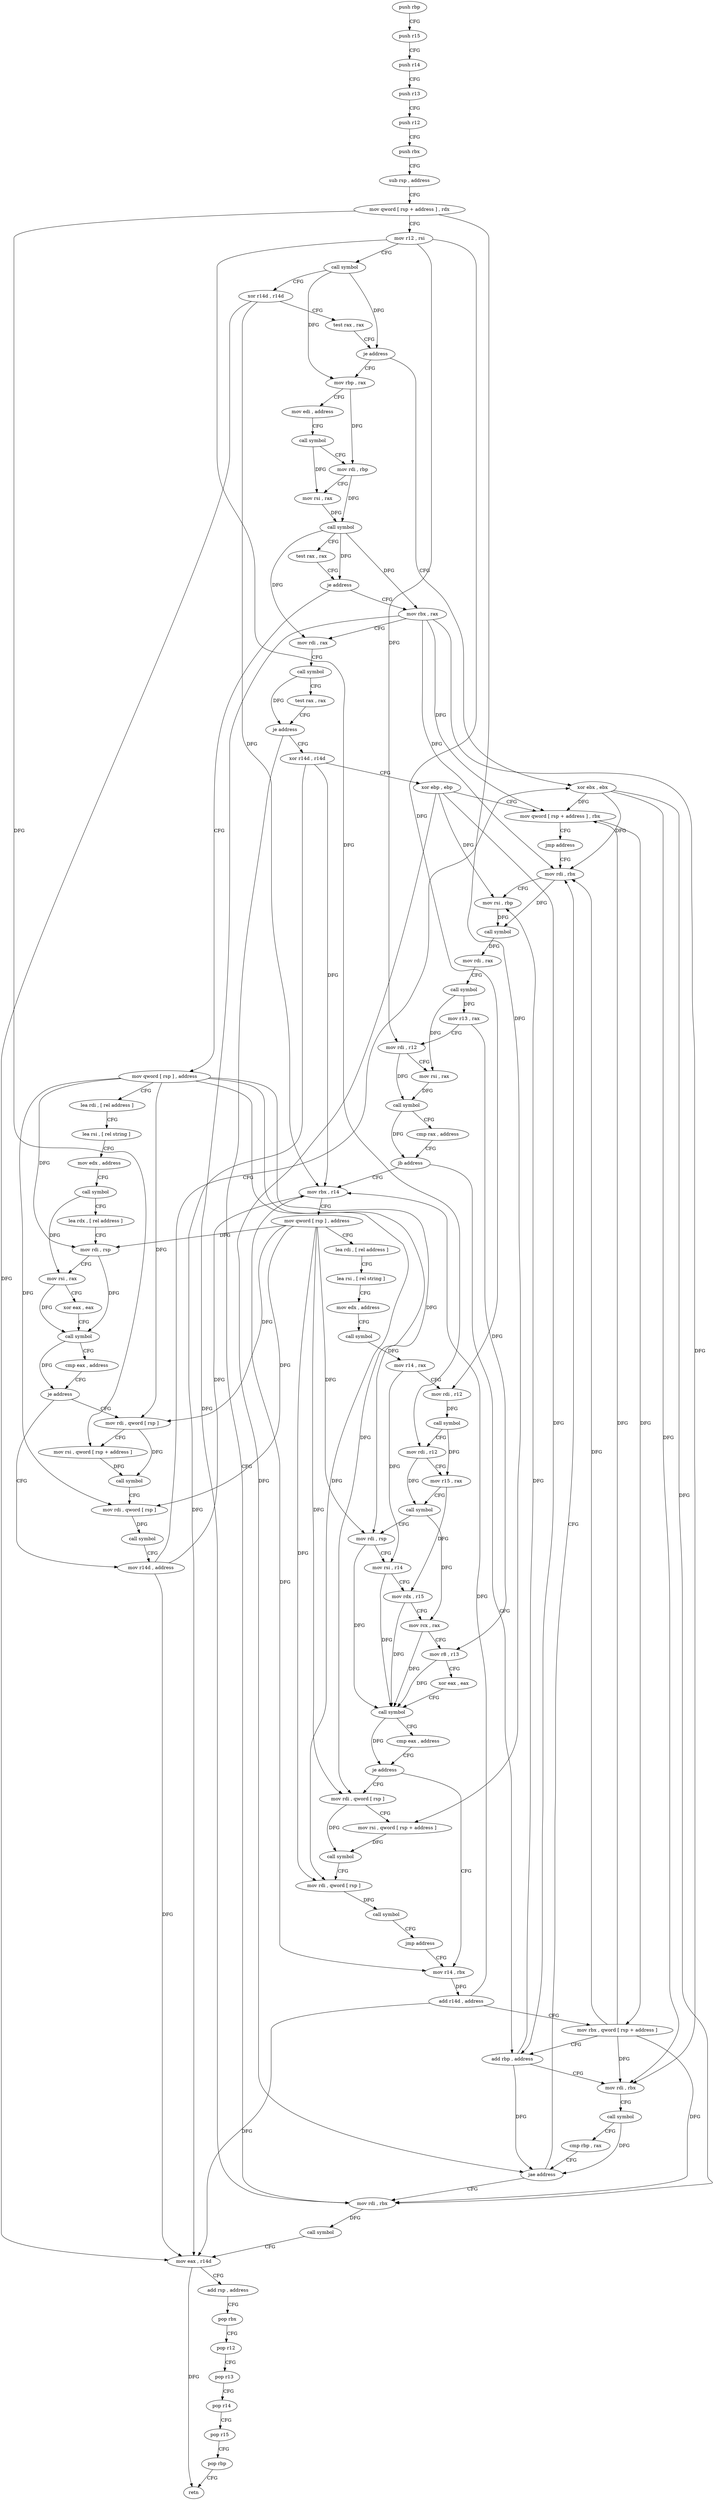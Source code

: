 digraph "func" {
"112960" [label = "push rbp" ]
"112961" [label = "push r15" ]
"112963" [label = "push r14" ]
"112965" [label = "push r13" ]
"112967" [label = "push r12" ]
"112969" [label = "push rbx" ]
"112970" [label = "sub rsp , address" ]
"112974" [label = "mov qword [ rsp + address ] , rdx" ]
"112979" [label = "mov r12 , rsi" ]
"112982" [label = "call symbol" ]
"112987" [label = "xor r14d , r14d" ]
"112990" [label = "test rax , rax" ]
"112993" [label = "je address" ]
"113346" [label = "xor ebx , ebx" ]
"112999" [label = "mov rbp , rax" ]
"113348" [label = "mov rdi , rbx" ]
"113002" [label = "mov edi , address" ]
"113007" [label = "call symbol" ]
"113012" [label = "mov rdi , rbp" ]
"113015" [label = "mov rsi , rax" ]
"113018" [label = "call symbol" ]
"113023" [label = "test rax , rax" ]
"113026" [label = "je address" ]
"113260" [label = "mov qword [ rsp ] , address" ]
"113032" [label = "mov rbx , rax" ]
"113268" [label = "lea rdi , [ rel address ]" ]
"113275" [label = "lea rsi , [ rel string ]" ]
"113282" [label = "mov edx , address" ]
"113287" [label = "call symbol" ]
"113292" [label = "lea rdx , [ rel address ]" ]
"113299" [label = "mov rdi , rsp" ]
"113302" [label = "mov rsi , rax" ]
"113305" [label = "xor eax , eax" ]
"113307" [label = "call symbol" ]
"113312" [label = "cmp eax , address" ]
"113315" [label = "je address" ]
"113340" [label = "mov r14d , address" ]
"113317" [label = "mov rdi , qword [ rsp ]" ]
"113035" [label = "mov rdi , rax" ]
"113038" [label = "call symbol" ]
"113043" [label = "test rax , rax" ]
"113046" [label = "je address" ]
"113052" [label = "xor r14d , r14d" ]
"113321" [label = "mov rsi , qword [ rsp + address ]" ]
"113326" [label = "call symbol" ]
"113331" [label = "mov rdi , qword [ rsp ]" ]
"113335" [label = "call symbol" ]
"113351" [label = "call symbol" ]
"113356" [label = "mov eax , r14d" ]
"113359" [label = "add rsp , address" ]
"113363" [label = "pop rbx" ]
"113364" [label = "pop r12" ]
"113366" [label = "pop r13" ]
"113368" [label = "pop r14" ]
"113370" [label = "pop r15" ]
"113372" [label = "pop rbp" ]
"113373" [label = "retn" ]
"113055" [label = "xor ebp , ebp" ]
"113057" [label = "mov qword [ rsp + address ] , rbx" ]
"113062" [label = "jmp address" ]
"113105" [label = "mov rdi , rbx" ]
"113108" [label = "mov rsi , rbp" ]
"113111" [label = "call symbol" ]
"113116" [label = "mov rdi , rax" ]
"113119" [label = "call symbol" ]
"113124" [label = "mov r13 , rax" ]
"113127" [label = "mov rdi , r12" ]
"113130" [label = "mov rsi , rax" ]
"113133" [label = "call symbol" ]
"113138" [label = "cmp rax , address" ]
"113142" [label = "jb address" ]
"113084" [label = "add rbp , address" ]
"113144" [label = "mov rbx , r14" ]
"113088" [label = "mov rdi , rbx" ]
"113091" [label = "call symbol" ]
"113096" [label = "cmp rbp , rax" ]
"113099" [label = "jae address" ]
"113147" [label = "mov qword [ rsp ] , address" ]
"113155" [label = "lea rdi , [ rel address ]" ]
"113162" [label = "lea rsi , [ rel string ]" ]
"113169" [label = "mov edx , address" ]
"113174" [label = "call symbol" ]
"113179" [label = "mov r14 , rax" ]
"113182" [label = "mov rdi , r12" ]
"113185" [label = "call symbol" ]
"113190" [label = "mov rdi , r12" ]
"113193" [label = "mov r15 , rax" ]
"113196" [label = "call symbol" ]
"113201" [label = "mov rdi , rsp" ]
"113204" [label = "mov rsi , r14" ]
"113207" [label = "mov rdx , r15" ]
"113210" [label = "mov rcx , rax" ]
"113213" [label = "mov r8 , r13" ]
"113216" [label = "xor eax , eax" ]
"113218" [label = "call symbol" ]
"113223" [label = "cmp eax , address" ]
"113226" [label = "je address" ]
"113072" [label = "mov r14 , rbx" ]
"113232" [label = "mov rdi , qword [ rsp ]" ]
"113075" [label = "add r14d , address" ]
"113079" [label = "mov rbx , qword [ rsp + address ]" ]
"113236" [label = "mov rsi , qword [ rsp + address ]" ]
"113241" [label = "call symbol" ]
"113246" [label = "mov rdi , qword [ rsp ]" ]
"113250" [label = "call symbol" ]
"113255" [label = "jmp address" ]
"112960" -> "112961" [ label = "CFG" ]
"112961" -> "112963" [ label = "CFG" ]
"112963" -> "112965" [ label = "CFG" ]
"112965" -> "112967" [ label = "CFG" ]
"112967" -> "112969" [ label = "CFG" ]
"112969" -> "112970" [ label = "CFG" ]
"112970" -> "112974" [ label = "CFG" ]
"112974" -> "112979" [ label = "CFG" ]
"112974" -> "113321" [ label = "DFG" ]
"112974" -> "113236" [ label = "DFG" ]
"112979" -> "112982" [ label = "CFG" ]
"112979" -> "113127" [ label = "DFG" ]
"112979" -> "113182" [ label = "DFG" ]
"112979" -> "113190" [ label = "DFG" ]
"112982" -> "112987" [ label = "CFG" ]
"112982" -> "112993" [ label = "DFG" ]
"112982" -> "112999" [ label = "DFG" ]
"112987" -> "112990" [ label = "CFG" ]
"112987" -> "113356" [ label = "DFG" ]
"112987" -> "113144" [ label = "DFG" ]
"112990" -> "112993" [ label = "CFG" ]
"112993" -> "113346" [ label = "CFG" ]
"112993" -> "112999" [ label = "CFG" ]
"113346" -> "113348" [ label = "DFG" ]
"113346" -> "113057" [ label = "DFG" ]
"113346" -> "113105" [ label = "DFG" ]
"113346" -> "113088" [ label = "DFG" ]
"112999" -> "113002" [ label = "CFG" ]
"112999" -> "113012" [ label = "DFG" ]
"113348" -> "113351" [ label = "DFG" ]
"113002" -> "113007" [ label = "CFG" ]
"113007" -> "113012" [ label = "CFG" ]
"113007" -> "113015" [ label = "DFG" ]
"113012" -> "113015" [ label = "CFG" ]
"113012" -> "113018" [ label = "DFG" ]
"113015" -> "113018" [ label = "DFG" ]
"113018" -> "113023" [ label = "CFG" ]
"113018" -> "113026" [ label = "DFG" ]
"113018" -> "113032" [ label = "DFG" ]
"113018" -> "113035" [ label = "DFG" ]
"113023" -> "113026" [ label = "CFG" ]
"113026" -> "113260" [ label = "CFG" ]
"113026" -> "113032" [ label = "CFG" ]
"113260" -> "113268" [ label = "CFG" ]
"113260" -> "113317" [ label = "DFG" ]
"113260" -> "113331" [ label = "DFG" ]
"113260" -> "113232" [ label = "DFG" ]
"113260" -> "113246" [ label = "DFG" ]
"113260" -> "113299" [ label = "DFG" ]
"113260" -> "113201" [ label = "DFG" ]
"113032" -> "113035" [ label = "CFG" ]
"113032" -> "113348" [ label = "DFG" ]
"113032" -> "113057" [ label = "DFG" ]
"113032" -> "113105" [ label = "DFG" ]
"113032" -> "113088" [ label = "DFG" ]
"113268" -> "113275" [ label = "CFG" ]
"113275" -> "113282" [ label = "CFG" ]
"113282" -> "113287" [ label = "CFG" ]
"113287" -> "113292" [ label = "CFG" ]
"113287" -> "113302" [ label = "DFG" ]
"113292" -> "113299" [ label = "CFG" ]
"113299" -> "113302" [ label = "CFG" ]
"113299" -> "113307" [ label = "DFG" ]
"113302" -> "113305" [ label = "CFG" ]
"113302" -> "113307" [ label = "DFG" ]
"113305" -> "113307" [ label = "CFG" ]
"113307" -> "113312" [ label = "CFG" ]
"113307" -> "113315" [ label = "DFG" ]
"113312" -> "113315" [ label = "CFG" ]
"113315" -> "113340" [ label = "CFG" ]
"113315" -> "113317" [ label = "CFG" ]
"113340" -> "113346" [ label = "CFG" ]
"113340" -> "113356" [ label = "DFG" ]
"113340" -> "113144" [ label = "DFG" ]
"113317" -> "113321" [ label = "CFG" ]
"113317" -> "113326" [ label = "DFG" ]
"113035" -> "113038" [ label = "CFG" ]
"113038" -> "113043" [ label = "CFG" ]
"113038" -> "113046" [ label = "DFG" ]
"113043" -> "113046" [ label = "CFG" ]
"113046" -> "113348" [ label = "CFG" ]
"113046" -> "113052" [ label = "CFG" ]
"113052" -> "113055" [ label = "CFG" ]
"113052" -> "113356" [ label = "DFG" ]
"113052" -> "113144" [ label = "DFG" ]
"113321" -> "113326" [ label = "DFG" ]
"113326" -> "113331" [ label = "CFG" ]
"113331" -> "113335" [ label = "DFG" ]
"113335" -> "113340" [ label = "CFG" ]
"113351" -> "113356" [ label = "CFG" ]
"113356" -> "113359" [ label = "CFG" ]
"113356" -> "113373" [ label = "DFG" ]
"113359" -> "113363" [ label = "CFG" ]
"113363" -> "113364" [ label = "CFG" ]
"113364" -> "113366" [ label = "CFG" ]
"113366" -> "113368" [ label = "CFG" ]
"113368" -> "113370" [ label = "CFG" ]
"113370" -> "113372" [ label = "CFG" ]
"113372" -> "113373" [ label = "CFG" ]
"113055" -> "113057" [ label = "CFG" ]
"113055" -> "113108" [ label = "DFG" ]
"113055" -> "113084" [ label = "DFG" ]
"113055" -> "113099" [ label = "DFG" ]
"113057" -> "113062" [ label = "CFG" ]
"113057" -> "113079" [ label = "DFG" ]
"113062" -> "113105" [ label = "CFG" ]
"113105" -> "113108" [ label = "CFG" ]
"113105" -> "113111" [ label = "DFG" ]
"113108" -> "113111" [ label = "DFG" ]
"113111" -> "113116" [ label = "DFG" ]
"113116" -> "113119" [ label = "CFG" ]
"113119" -> "113124" [ label = "DFG" ]
"113119" -> "113130" [ label = "DFG" ]
"113124" -> "113127" [ label = "CFG" ]
"113124" -> "113213" [ label = "DFG" ]
"113127" -> "113130" [ label = "CFG" ]
"113127" -> "113133" [ label = "DFG" ]
"113130" -> "113133" [ label = "DFG" ]
"113133" -> "113138" [ label = "CFG" ]
"113133" -> "113142" [ label = "DFG" ]
"113138" -> "113142" [ label = "CFG" ]
"113142" -> "113084" [ label = "CFG" ]
"113142" -> "113144" [ label = "CFG" ]
"113084" -> "113088" [ label = "CFG" ]
"113084" -> "113108" [ label = "DFG" ]
"113084" -> "113099" [ label = "DFG" ]
"113144" -> "113147" [ label = "CFG" ]
"113144" -> "113072" [ label = "DFG" ]
"113088" -> "113091" [ label = "CFG" ]
"113091" -> "113096" [ label = "CFG" ]
"113091" -> "113099" [ label = "DFG" ]
"113096" -> "113099" [ label = "CFG" ]
"113099" -> "113348" [ label = "CFG" ]
"113099" -> "113105" [ label = "CFG" ]
"113147" -> "113155" [ label = "CFG" ]
"113147" -> "113299" [ label = "DFG" ]
"113147" -> "113317" [ label = "DFG" ]
"113147" -> "113331" [ label = "DFG" ]
"113147" -> "113232" [ label = "DFG" ]
"113147" -> "113246" [ label = "DFG" ]
"113147" -> "113201" [ label = "DFG" ]
"113155" -> "113162" [ label = "CFG" ]
"113162" -> "113169" [ label = "CFG" ]
"113169" -> "113174" [ label = "CFG" ]
"113174" -> "113179" [ label = "DFG" ]
"113179" -> "113182" [ label = "CFG" ]
"113179" -> "113204" [ label = "DFG" ]
"113182" -> "113185" [ label = "DFG" ]
"113185" -> "113190" [ label = "CFG" ]
"113185" -> "113193" [ label = "DFG" ]
"113190" -> "113193" [ label = "CFG" ]
"113190" -> "113196" [ label = "DFG" ]
"113193" -> "113196" [ label = "CFG" ]
"113193" -> "113207" [ label = "DFG" ]
"113196" -> "113201" [ label = "CFG" ]
"113196" -> "113210" [ label = "DFG" ]
"113201" -> "113204" [ label = "CFG" ]
"113201" -> "113218" [ label = "DFG" ]
"113204" -> "113207" [ label = "CFG" ]
"113204" -> "113218" [ label = "DFG" ]
"113207" -> "113210" [ label = "CFG" ]
"113207" -> "113218" [ label = "DFG" ]
"113210" -> "113213" [ label = "CFG" ]
"113210" -> "113218" [ label = "DFG" ]
"113213" -> "113216" [ label = "CFG" ]
"113213" -> "113218" [ label = "DFG" ]
"113216" -> "113218" [ label = "CFG" ]
"113218" -> "113223" [ label = "CFG" ]
"113218" -> "113226" [ label = "DFG" ]
"113223" -> "113226" [ label = "CFG" ]
"113226" -> "113072" [ label = "CFG" ]
"113226" -> "113232" [ label = "CFG" ]
"113072" -> "113075" [ label = "DFG" ]
"113232" -> "113236" [ label = "CFG" ]
"113232" -> "113241" [ label = "DFG" ]
"113075" -> "113079" [ label = "CFG" ]
"113075" -> "113356" [ label = "DFG" ]
"113075" -> "113144" [ label = "DFG" ]
"113079" -> "113084" [ label = "CFG" ]
"113079" -> "113348" [ label = "DFG" ]
"113079" -> "113057" [ label = "DFG" ]
"113079" -> "113105" [ label = "DFG" ]
"113079" -> "113088" [ label = "DFG" ]
"113236" -> "113241" [ label = "DFG" ]
"113241" -> "113246" [ label = "CFG" ]
"113246" -> "113250" [ label = "DFG" ]
"113250" -> "113255" [ label = "CFG" ]
"113255" -> "113072" [ label = "CFG" ]
}
